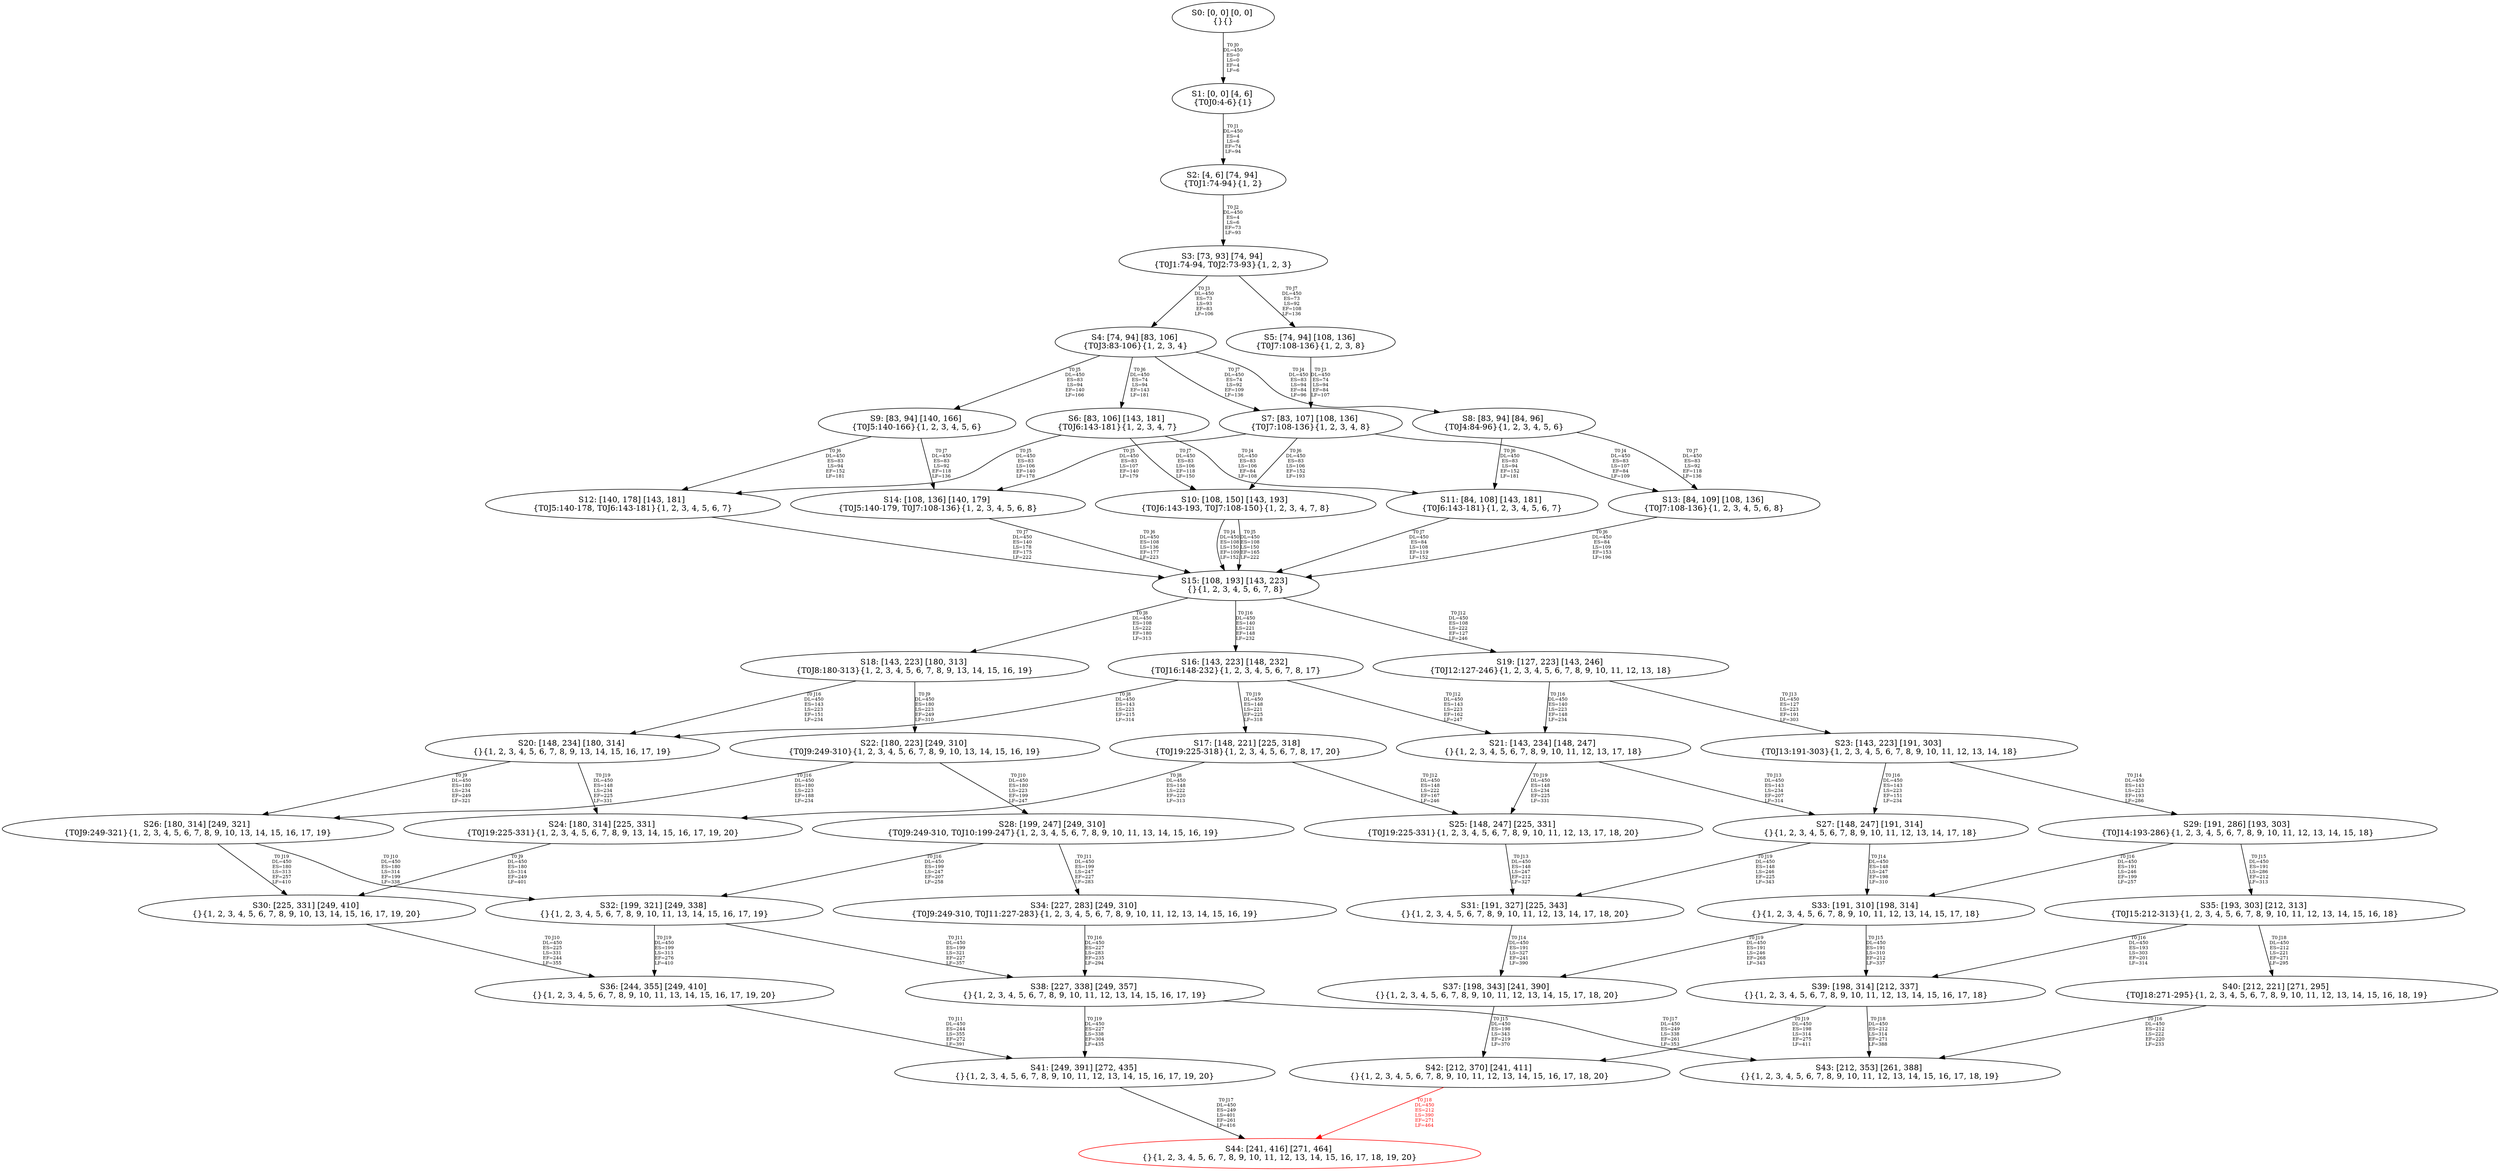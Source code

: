 digraph {
	S0[label="S0: [0, 0] [0, 0] \n{}{}"];
	S1[label="S1: [0, 0] [4, 6] \n{T0J0:4-6}{1}"];
	S2[label="S2: [4, 6] [74, 94] \n{T0J1:74-94}{1, 2}"];
	S3[label="S3: [73, 93] [74, 94] \n{T0J1:74-94, T0J2:73-93}{1, 2, 3}"];
	S4[label="S4: [74, 94] [83, 106] \n{T0J3:83-106}{1, 2, 3, 4}"];
	S5[label="S5: [74, 94] [108, 136] \n{T0J7:108-136}{1, 2, 3, 8}"];
	S6[label="S6: [83, 106] [143, 181] \n{T0J6:143-181}{1, 2, 3, 4, 7}"];
	S7[label="S7: [83, 107] [108, 136] \n{T0J7:108-136}{1, 2, 3, 4, 8}"];
	S8[label="S8: [83, 94] [84, 96] \n{T0J4:84-96}{1, 2, 3, 4, 5, 6}"];
	S9[label="S9: [83, 94] [140, 166] \n{T0J5:140-166}{1, 2, 3, 4, 5, 6}"];
	S10[label="S10: [108, 150] [143, 193] \n{T0J6:143-193, T0J7:108-150}{1, 2, 3, 4, 7, 8}"];
	S11[label="S11: [84, 108] [143, 181] \n{T0J6:143-181}{1, 2, 3, 4, 5, 6, 7}"];
	S12[label="S12: [140, 178] [143, 181] \n{T0J5:140-178, T0J6:143-181}{1, 2, 3, 4, 5, 6, 7}"];
	S13[label="S13: [84, 109] [108, 136] \n{T0J7:108-136}{1, 2, 3, 4, 5, 6, 8}"];
	S14[label="S14: [108, 136] [140, 179] \n{T0J5:140-179, T0J7:108-136}{1, 2, 3, 4, 5, 6, 8}"];
	S15[label="S15: [108, 193] [143, 223] \n{}{1, 2, 3, 4, 5, 6, 7, 8}"];
	S16[label="S16: [143, 223] [148, 232] \n{T0J16:148-232}{1, 2, 3, 4, 5, 6, 7, 8, 17}"];
	S17[label="S17: [148, 221] [225, 318] \n{T0J19:225-318}{1, 2, 3, 4, 5, 6, 7, 8, 17, 20}"];
	S18[label="S18: [143, 223] [180, 313] \n{T0J8:180-313}{1, 2, 3, 4, 5, 6, 7, 8, 9, 13, 14, 15, 16, 19}"];
	S19[label="S19: [127, 223] [143, 246] \n{T0J12:127-246}{1, 2, 3, 4, 5, 6, 7, 8, 9, 10, 11, 12, 13, 18}"];
	S20[label="S20: [148, 234] [180, 314] \n{}{1, 2, 3, 4, 5, 6, 7, 8, 9, 13, 14, 15, 16, 17, 19}"];
	S21[label="S21: [143, 234] [148, 247] \n{}{1, 2, 3, 4, 5, 6, 7, 8, 9, 10, 11, 12, 13, 17, 18}"];
	S22[label="S22: [180, 223] [249, 310] \n{T0J9:249-310}{1, 2, 3, 4, 5, 6, 7, 8, 9, 10, 13, 14, 15, 16, 19}"];
	S23[label="S23: [143, 223] [191, 303] \n{T0J13:191-303}{1, 2, 3, 4, 5, 6, 7, 8, 9, 10, 11, 12, 13, 14, 18}"];
	S24[label="S24: [180, 314] [225, 331] \n{T0J19:225-331}{1, 2, 3, 4, 5, 6, 7, 8, 9, 13, 14, 15, 16, 17, 19, 20}"];
	S25[label="S25: [148, 247] [225, 331] \n{T0J19:225-331}{1, 2, 3, 4, 5, 6, 7, 8, 9, 10, 11, 12, 13, 17, 18, 20}"];
	S26[label="S26: [180, 314] [249, 321] \n{T0J9:249-321}{1, 2, 3, 4, 5, 6, 7, 8, 9, 10, 13, 14, 15, 16, 17, 19}"];
	S27[label="S27: [148, 247] [191, 314] \n{}{1, 2, 3, 4, 5, 6, 7, 8, 9, 10, 11, 12, 13, 14, 17, 18}"];
	S28[label="S28: [199, 247] [249, 310] \n{T0J9:249-310, T0J10:199-247}{1, 2, 3, 4, 5, 6, 7, 8, 9, 10, 11, 13, 14, 15, 16, 19}"];
	S29[label="S29: [191, 286] [193, 303] \n{T0J14:193-286}{1, 2, 3, 4, 5, 6, 7, 8, 9, 10, 11, 12, 13, 14, 15, 18}"];
	S30[label="S30: [225, 331] [249, 410] \n{}{1, 2, 3, 4, 5, 6, 7, 8, 9, 10, 13, 14, 15, 16, 17, 19, 20}"];
	S31[label="S31: [191, 327] [225, 343] \n{}{1, 2, 3, 4, 5, 6, 7, 8, 9, 10, 11, 12, 13, 14, 17, 18, 20}"];
	S32[label="S32: [199, 321] [249, 338] \n{}{1, 2, 3, 4, 5, 6, 7, 8, 9, 10, 11, 13, 14, 15, 16, 17, 19}"];
	S33[label="S33: [191, 310] [198, 314] \n{}{1, 2, 3, 4, 5, 6, 7, 8, 9, 10, 11, 12, 13, 14, 15, 17, 18}"];
	S34[label="S34: [227, 283] [249, 310] \n{T0J9:249-310, T0J11:227-283}{1, 2, 3, 4, 5, 6, 7, 8, 9, 10, 11, 12, 13, 14, 15, 16, 19}"];
	S35[label="S35: [193, 303] [212, 313] \n{T0J15:212-313}{1, 2, 3, 4, 5, 6, 7, 8, 9, 10, 11, 12, 13, 14, 15, 16, 18}"];
	S36[label="S36: [244, 355] [249, 410] \n{}{1, 2, 3, 4, 5, 6, 7, 8, 9, 10, 11, 13, 14, 15, 16, 17, 19, 20}"];
	S37[label="S37: [198, 343] [241, 390] \n{}{1, 2, 3, 4, 5, 6, 7, 8, 9, 10, 11, 12, 13, 14, 15, 17, 18, 20}"];
	S38[label="S38: [227, 338] [249, 357] \n{}{1, 2, 3, 4, 5, 6, 7, 8, 9, 10, 11, 12, 13, 14, 15, 16, 17, 19}"];
	S39[label="S39: [198, 314] [212, 337] \n{}{1, 2, 3, 4, 5, 6, 7, 8, 9, 10, 11, 12, 13, 14, 15, 16, 17, 18}"];
	S40[label="S40: [212, 221] [271, 295] \n{T0J18:271-295}{1, 2, 3, 4, 5, 6, 7, 8, 9, 10, 11, 12, 13, 14, 15, 16, 18, 19}"];
	S41[label="S41: [249, 391] [272, 435] \n{}{1, 2, 3, 4, 5, 6, 7, 8, 9, 10, 11, 12, 13, 14, 15, 16, 17, 19, 20}"];
	S42[label="S42: [212, 370] [241, 411] \n{}{1, 2, 3, 4, 5, 6, 7, 8, 9, 10, 11, 12, 13, 14, 15, 16, 17, 18, 20}"];
	S43[label="S43: [212, 353] [261, 388] \n{}{1, 2, 3, 4, 5, 6, 7, 8, 9, 10, 11, 12, 13, 14, 15, 16, 17, 18, 19}"];
	S44[label="S44: [241, 416] [271, 464] \n{}{1, 2, 3, 4, 5, 6, 7, 8, 9, 10, 11, 12, 13, 14, 15, 16, 17, 18, 19, 20}"];
	S0 -> S1[label="T0 J0\nDL=450\nES=0\nLS=0\nEF=4\nLF=6",fontsize=8];
	S1 -> S2[label="T0 J1\nDL=450\nES=4\nLS=6\nEF=74\nLF=94",fontsize=8];
	S2 -> S3[label="T0 J2\nDL=450\nES=4\nLS=6\nEF=73\nLF=93",fontsize=8];
	S3 -> S4[label="T0 J3\nDL=450\nES=73\nLS=93\nEF=83\nLF=106",fontsize=8];
	S3 -> S5[label="T0 J7\nDL=450\nES=73\nLS=92\nEF=108\nLF=136",fontsize=8];
	S4 -> S8[label="T0 J4\nDL=450\nES=83\nLS=94\nEF=84\nLF=96",fontsize=8];
	S4 -> S9[label="T0 J5\nDL=450\nES=83\nLS=94\nEF=140\nLF=166",fontsize=8];
	S4 -> S6[label="T0 J6\nDL=450\nES=74\nLS=94\nEF=143\nLF=181",fontsize=8];
	S4 -> S7[label="T0 J7\nDL=450\nES=74\nLS=92\nEF=109\nLF=136",fontsize=8];
	S5 -> S7[label="T0 J3\nDL=450\nES=74\nLS=94\nEF=84\nLF=107",fontsize=8];
	S6 -> S11[label="T0 J4\nDL=450\nES=83\nLS=106\nEF=84\nLF=108",fontsize=8];
	S6 -> S12[label="T0 J5\nDL=450\nES=83\nLS=106\nEF=140\nLF=178",fontsize=8];
	S6 -> S10[label="T0 J7\nDL=450\nES=83\nLS=106\nEF=118\nLF=150",fontsize=8];
	S7 -> S13[label="T0 J4\nDL=450\nES=83\nLS=107\nEF=84\nLF=109",fontsize=8];
	S7 -> S14[label="T0 J5\nDL=450\nES=83\nLS=107\nEF=140\nLF=179",fontsize=8];
	S7 -> S10[label="T0 J6\nDL=450\nES=83\nLS=106\nEF=152\nLF=193",fontsize=8];
	S8 -> S11[label="T0 J6\nDL=450\nES=83\nLS=94\nEF=152\nLF=181",fontsize=8];
	S8 -> S13[label="T0 J7\nDL=450\nES=83\nLS=92\nEF=118\nLF=136",fontsize=8];
	S9 -> S12[label="T0 J6\nDL=450\nES=83\nLS=94\nEF=152\nLF=181",fontsize=8];
	S9 -> S14[label="T0 J7\nDL=450\nES=83\nLS=92\nEF=118\nLF=136",fontsize=8];
	S10 -> S15[label="T0 J4\nDL=450\nES=108\nLS=150\nEF=109\nLF=152",fontsize=8];
	S10 -> S15[label="T0 J5\nDL=450\nES=108\nLS=150\nEF=165\nLF=222",fontsize=8];
	S11 -> S15[label="T0 J7\nDL=450\nES=84\nLS=108\nEF=119\nLF=152",fontsize=8];
	S12 -> S15[label="T0 J7\nDL=450\nES=140\nLS=178\nEF=175\nLF=222",fontsize=8];
	S13 -> S15[label="T0 J6\nDL=450\nES=84\nLS=109\nEF=153\nLF=196",fontsize=8];
	S14 -> S15[label="T0 J6\nDL=450\nES=108\nLS=136\nEF=177\nLF=223",fontsize=8];
	S15 -> S18[label="T0 J8\nDL=450\nES=108\nLS=222\nEF=180\nLF=313",fontsize=8];
	S15 -> S19[label="T0 J12\nDL=450\nES=108\nLS=222\nEF=127\nLF=246",fontsize=8];
	S15 -> S16[label="T0 J16\nDL=450\nES=140\nLS=221\nEF=148\nLF=232",fontsize=8];
	S16 -> S20[label="T0 J8\nDL=450\nES=143\nLS=223\nEF=215\nLF=314",fontsize=8];
	S16 -> S21[label="T0 J12\nDL=450\nES=143\nLS=223\nEF=162\nLF=247",fontsize=8];
	S16 -> S17[label="T0 J19\nDL=450\nES=148\nLS=221\nEF=225\nLF=318",fontsize=8];
	S17 -> S24[label="T0 J8\nDL=450\nES=148\nLS=222\nEF=220\nLF=313",fontsize=8];
	S17 -> S25[label="T0 J12\nDL=450\nES=148\nLS=222\nEF=167\nLF=246",fontsize=8];
	S18 -> S22[label="T0 J9\nDL=450\nES=180\nLS=223\nEF=249\nLF=310",fontsize=8];
	S18 -> S20[label="T0 J16\nDL=450\nES=143\nLS=223\nEF=151\nLF=234",fontsize=8];
	S19 -> S23[label="T0 J13\nDL=450\nES=127\nLS=223\nEF=191\nLF=303",fontsize=8];
	S19 -> S21[label="T0 J16\nDL=450\nES=140\nLS=223\nEF=148\nLF=234",fontsize=8];
	S20 -> S26[label="T0 J9\nDL=450\nES=180\nLS=234\nEF=249\nLF=321",fontsize=8];
	S20 -> S24[label="T0 J19\nDL=450\nES=148\nLS=234\nEF=225\nLF=331",fontsize=8];
	S21 -> S27[label="T0 J13\nDL=450\nES=143\nLS=234\nEF=207\nLF=314",fontsize=8];
	S21 -> S25[label="T0 J19\nDL=450\nES=148\nLS=234\nEF=225\nLF=331",fontsize=8];
	S22 -> S28[label="T0 J10\nDL=450\nES=180\nLS=223\nEF=199\nLF=247",fontsize=8];
	S22 -> S26[label="T0 J16\nDL=450\nES=180\nLS=223\nEF=188\nLF=234",fontsize=8];
	S23 -> S29[label="T0 J14\nDL=450\nES=143\nLS=223\nEF=193\nLF=286",fontsize=8];
	S23 -> S27[label="T0 J16\nDL=450\nES=143\nLS=223\nEF=151\nLF=234",fontsize=8];
	S24 -> S30[label="T0 J9\nDL=450\nES=180\nLS=314\nEF=249\nLF=401",fontsize=8];
	S25 -> S31[label="T0 J13\nDL=450\nES=148\nLS=247\nEF=212\nLF=327",fontsize=8];
	S26 -> S32[label="T0 J10\nDL=450\nES=180\nLS=314\nEF=199\nLF=338",fontsize=8];
	S26 -> S30[label="T0 J19\nDL=450\nES=180\nLS=313\nEF=257\nLF=410",fontsize=8];
	S27 -> S33[label="T0 J14\nDL=450\nES=148\nLS=247\nEF=198\nLF=310",fontsize=8];
	S27 -> S31[label="T0 J19\nDL=450\nES=148\nLS=246\nEF=225\nLF=343",fontsize=8];
	S28 -> S34[label="T0 J11\nDL=450\nES=199\nLS=247\nEF=227\nLF=283",fontsize=8];
	S28 -> S32[label="T0 J16\nDL=450\nES=199\nLS=247\nEF=207\nLF=258",fontsize=8];
	S29 -> S35[label="T0 J15\nDL=450\nES=191\nLS=286\nEF=212\nLF=313",fontsize=8];
	S29 -> S33[label="T0 J16\nDL=450\nES=191\nLS=246\nEF=199\nLF=257",fontsize=8];
	S30 -> S36[label="T0 J10\nDL=450\nES=225\nLS=331\nEF=244\nLF=355",fontsize=8];
	S31 -> S37[label="T0 J14\nDL=450\nES=191\nLS=327\nEF=241\nLF=390",fontsize=8];
	S32 -> S38[label="T0 J11\nDL=450\nES=199\nLS=321\nEF=227\nLF=357",fontsize=8];
	S32 -> S36[label="T0 J19\nDL=450\nES=199\nLS=313\nEF=276\nLF=410",fontsize=8];
	S33 -> S39[label="T0 J15\nDL=450\nES=191\nLS=310\nEF=212\nLF=337",fontsize=8];
	S33 -> S37[label="T0 J19\nDL=450\nES=191\nLS=246\nEF=268\nLF=343",fontsize=8];
	S34 -> S38[label="T0 J16\nDL=450\nES=227\nLS=283\nEF=235\nLF=294",fontsize=8];
	S35 -> S39[label="T0 J16\nDL=450\nES=193\nLS=303\nEF=201\nLF=314",fontsize=8];
	S35 -> S40[label="T0 J18\nDL=450\nES=212\nLS=221\nEF=271\nLF=295",fontsize=8];
	S36 -> S41[label="T0 J11\nDL=450\nES=244\nLS=355\nEF=272\nLF=391",fontsize=8];
	S37 -> S42[label="T0 J15\nDL=450\nES=198\nLS=343\nEF=219\nLF=370",fontsize=8];
	S38 -> S43[label="T0 J17\nDL=450\nES=249\nLS=338\nEF=261\nLF=353",fontsize=8];
	S38 -> S41[label="T0 J19\nDL=450\nES=227\nLS=338\nEF=304\nLF=435",fontsize=8];
	S39 -> S43[label="T0 J18\nDL=450\nES=212\nLS=314\nEF=271\nLF=388",fontsize=8];
	S39 -> S42[label="T0 J19\nDL=450\nES=198\nLS=314\nEF=275\nLF=411",fontsize=8];
	S40 -> S43[label="T0 J16\nDL=450\nES=212\nLS=222\nEF=220\nLF=233",fontsize=8];
	S41 -> S44[label="T0 J17\nDL=450\nES=249\nLS=401\nEF=261\nLF=416",fontsize=8];
	S42 -> S44[label="T0 J18\nDL=450\nES=212\nLS=390\nEF=271\nLF=464",color=Red,fontcolor=Red,fontsize=8];
S44[color=Red];
}

